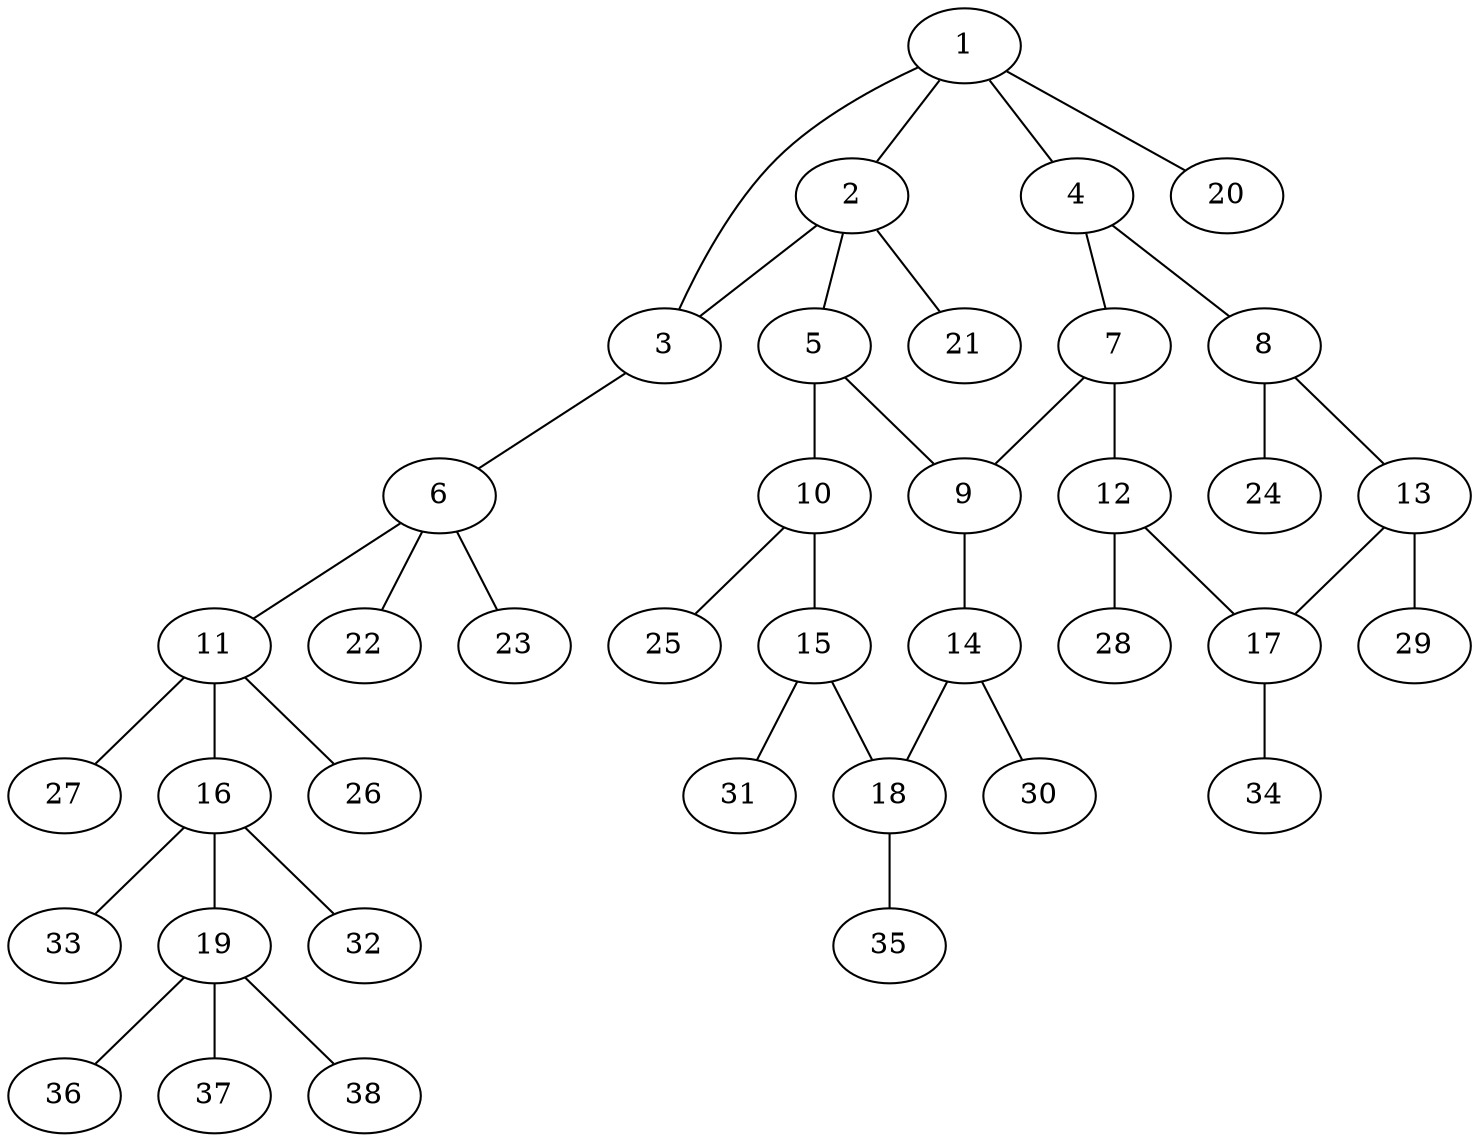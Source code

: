 graph molecule_837 {
	1	 [chem=C];
	2	 [chem=C];
	1 -- 2	 [valence=1];
	3	 [chem=N];
	1 -- 3	 [valence=1];
	4	 [chem=C];
	1 -- 4	 [valence=1];
	20	 [chem=H];
	1 -- 20	 [valence=1];
	2 -- 3	 [valence=1];
	5	 [chem=C];
	2 -- 5	 [valence=1];
	21	 [chem=H];
	2 -- 21	 [valence=1];
	6	 [chem=C];
	3 -- 6	 [valence=1];
	7	 [chem=C];
	4 -- 7	 [valence=2];
	8	 [chem=C];
	4 -- 8	 [valence=1];
	9	 [chem=C];
	5 -- 9	 [valence=2];
	10	 [chem=C];
	5 -- 10	 [valence=1];
	11	 [chem=C];
	6 -- 11	 [valence=1];
	22	 [chem=H];
	6 -- 22	 [valence=1];
	23	 [chem=H];
	6 -- 23	 [valence=1];
	7 -- 9	 [valence=1];
	12	 [chem=C];
	7 -- 12	 [valence=1];
	13	 [chem=C];
	8 -- 13	 [valence=2];
	24	 [chem=H];
	8 -- 24	 [valence=1];
	14	 [chem=C];
	9 -- 14	 [valence=1];
	15	 [chem=C];
	10 -- 15	 [valence=2];
	25	 [chem=H];
	10 -- 25	 [valence=1];
	16	 [chem=C];
	11 -- 16	 [valence=1];
	26	 [chem=H];
	11 -- 26	 [valence=1];
	27	 [chem=H];
	11 -- 27	 [valence=1];
	17	 [chem=C];
	12 -- 17	 [valence=2];
	28	 [chem=H];
	12 -- 28	 [valence=1];
	13 -- 17	 [valence=1];
	29	 [chem=H];
	13 -- 29	 [valence=1];
	18	 [chem=C];
	14 -- 18	 [valence=2];
	30	 [chem=H];
	14 -- 30	 [valence=1];
	15 -- 18	 [valence=1];
	31	 [chem=H];
	15 -- 31	 [valence=1];
	19	 [chem=C];
	16 -- 19	 [valence=1];
	32	 [chem=H];
	16 -- 32	 [valence=1];
	33	 [chem=H];
	16 -- 33	 [valence=1];
	34	 [chem=H];
	17 -- 34	 [valence=1];
	35	 [chem=H];
	18 -- 35	 [valence=1];
	36	 [chem=H];
	19 -- 36	 [valence=1];
	37	 [chem=H];
	19 -- 37	 [valence=1];
	38	 [chem=H];
	19 -- 38	 [valence=1];
}
